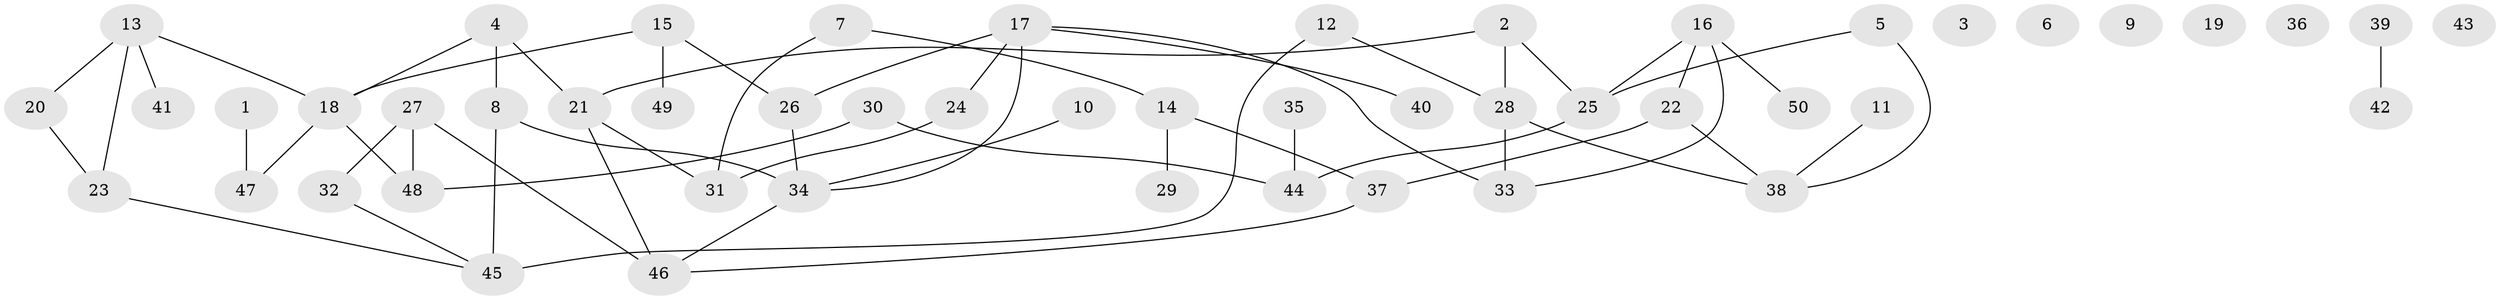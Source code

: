 // Generated by graph-tools (version 1.1) at 2025/25/03/09/25 03:25:13]
// undirected, 50 vertices, 58 edges
graph export_dot {
graph [start="1"]
  node [color=gray90,style=filled];
  1;
  2;
  3;
  4;
  5;
  6;
  7;
  8;
  9;
  10;
  11;
  12;
  13;
  14;
  15;
  16;
  17;
  18;
  19;
  20;
  21;
  22;
  23;
  24;
  25;
  26;
  27;
  28;
  29;
  30;
  31;
  32;
  33;
  34;
  35;
  36;
  37;
  38;
  39;
  40;
  41;
  42;
  43;
  44;
  45;
  46;
  47;
  48;
  49;
  50;
  1 -- 47;
  2 -- 21;
  2 -- 25;
  2 -- 28;
  4 -- 8;
  4 -- 18;
  4 -- 21;
  5 -- 25;
  5 -- 38;
  7 -- 14;
  7 -- 31;
  8 -- 34;
  8 -- 45;
  10 -- 34;
  11 -- 38;
  12 -- 28;
  12 -- 45;
  13 -- 18;
  13 -- 20;
  13 -- 23;
  13 -- 41;
  14 -- 29;
  14 -- 37;
  15 -- 18;
  15 -- 26;
  15 -- 49;
  16 -- 22;
  16 -- 25;
  16 -- 33;
  16 -- 50;
  17 -- 24;
  17 -- 26;
  17 -- 33;
  17 -- 34;
  17 -- 40;
  18 -- 47;
  18 -- 48;
  20 -- 23;
  21 -- 31;
  21 -- 46;
  22 -- 37;
  22 -- 38;
  23 -- 45;
  24 -- 31;
  25 -- 44;
  26 -- 34;
  27 -- 32;
  27 -- 46;
  27 -- 48;
  28 -- 33;
  28 -- 38;
  30 -- 44;
  30 -- 48;
  32 -- 45;
  34 -- 46;
  35 -- 44;
  37 -- 46;
  39 -- 42;
}
